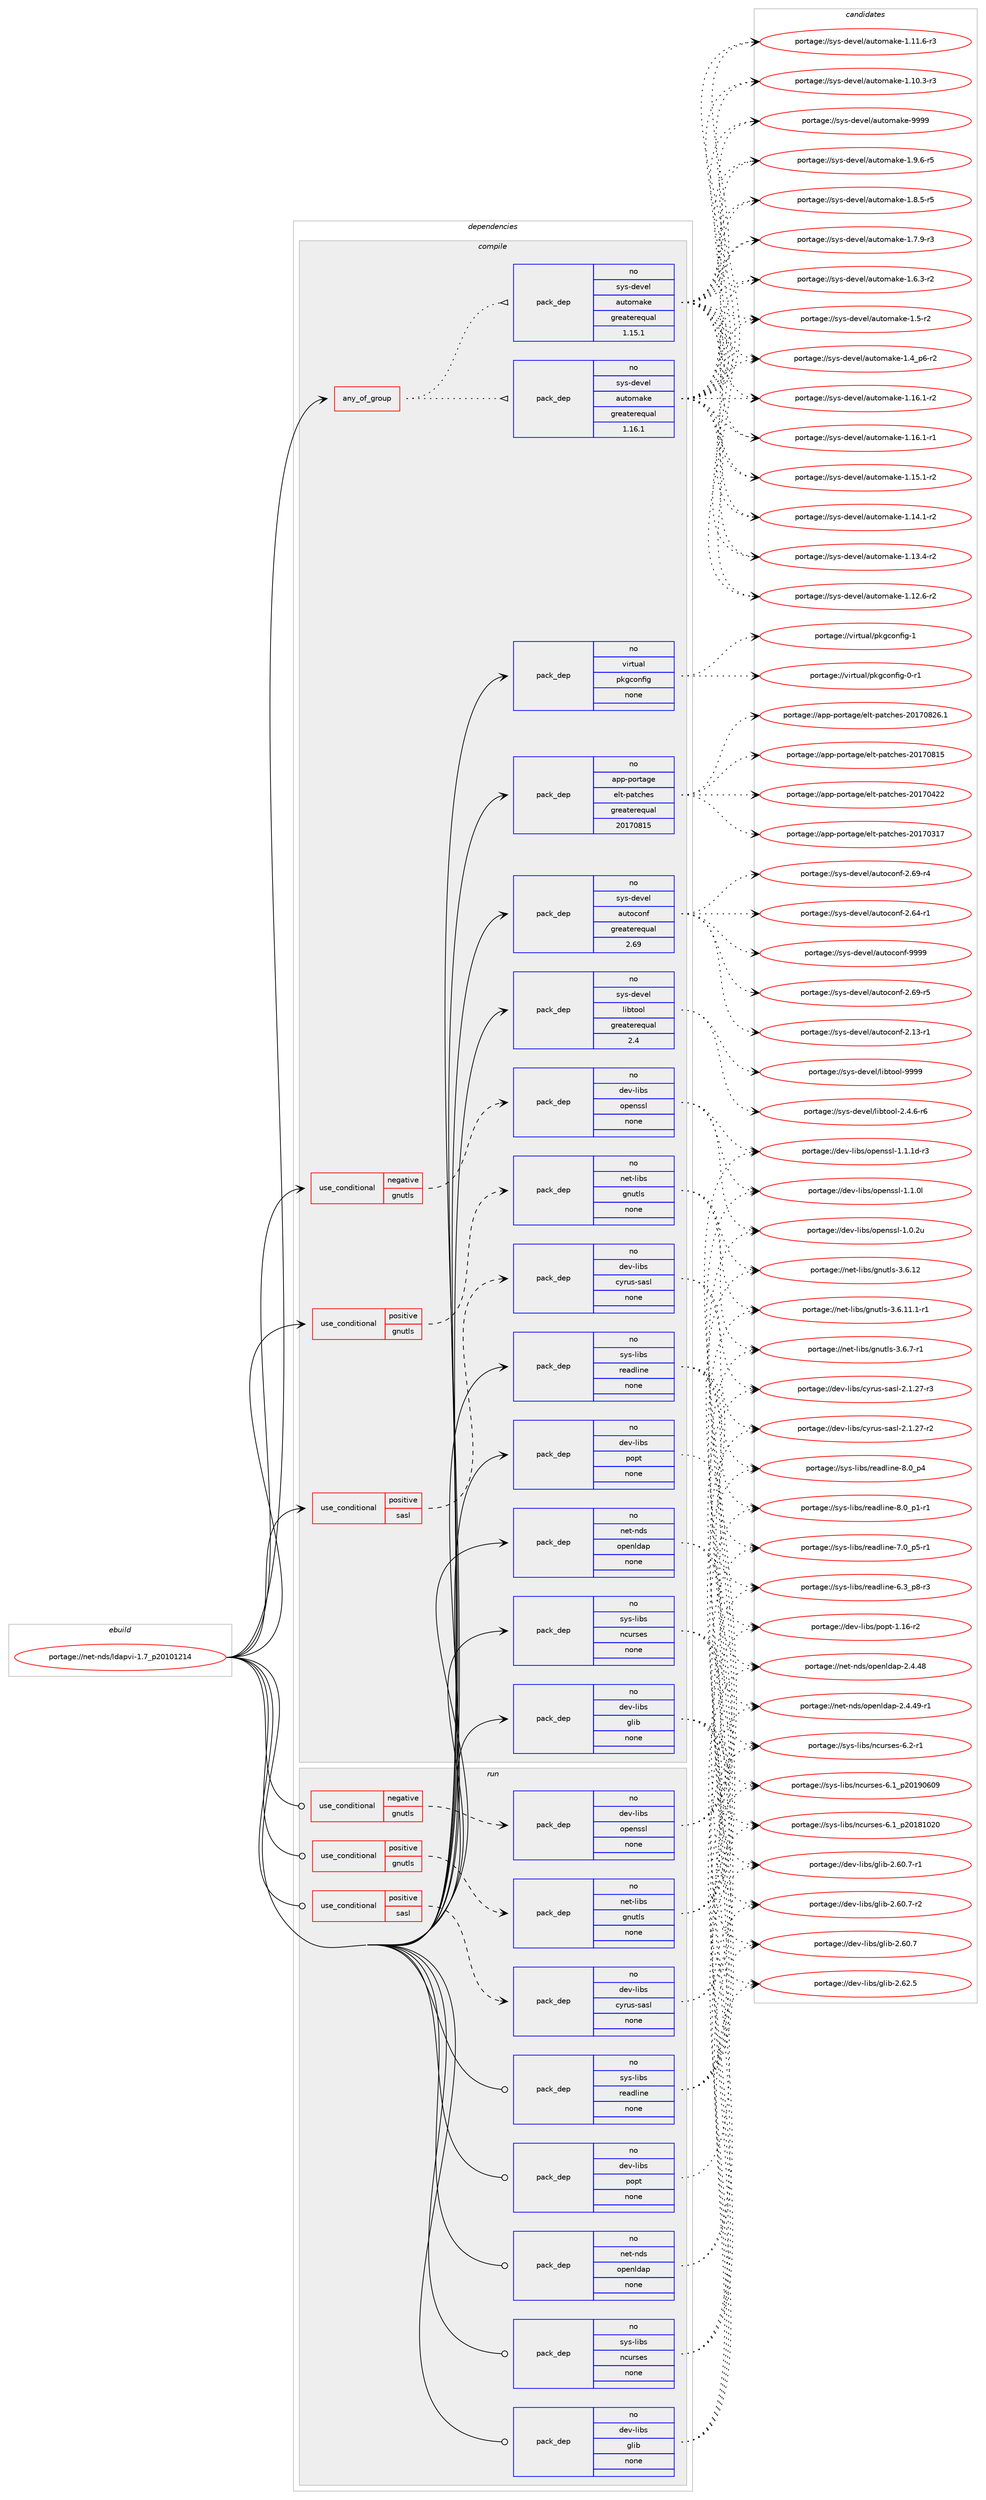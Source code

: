 digraph prolog {

# *************
# Graph options
# *************

newrank=true;
concentrate=true;
compound=true;
graph [rankdir=LR,fontname=Helvetica,fontsize=10,ranksep=1.5];#, ranksep=2.5, nodesep=0.2];
edge  [arrowhead=vee];
node  [fontname=Helvetica,fontsize=10];

# **********
# The ebuild
# **********

subgraph cluster_leftcol {
color=gray;
rank=same;
label=<<i>ebuild</i>>;
id [label="portage://net-nds/ldapvi-1.7_p20101214", color=red, width=4, href="../net-nds/ldapvi-1.7_p20101214.svg"];
}

# ****************
# The dependencies
# ****************

subgraph cluster_midcol {
color=gray;
label=<<i>dependencies</i>>;
subgraph cluster_compile {
fillcolor="#eeeeee";
style=filled;
label=<<i>compile</i>>;
subgraph any1318 {
dependency69954 [label=<<TABLE BORDER="0" CELLBORDER="1" CELLSPACING="0" CELLPADDING="4"><TR><TD CELLPADDING="10">any_of_group</TD></TR></TABLE>>, shape=none, color=red];subgraph pack54628 {
dependency69955 [label=<<TABLE BORDER="0" CELLBORDER="1" CELLSPACING="0" CELLPADDING="4" WIDTH="220"><TR><TD ROWSPAN="6" CELLPADDING="30">pack_dep</TD></TR><TR><TD WIDTH="110">no</TD></TR><TR><TD>sys-devel</TD></TR><TR><TD>automake</TD></TR><TR><TD>greaterequal</TD></TR><TR><TD>1.16.1</TD></TR></TABLE>>, shape=none, color=blue];
}
dependency69954:e -> dependency69955:w [weight=20,style="dotted",arrowhead="oinv"];
subgraph pack54629 {
dependency69956 [label=<<TABLE BORDER="0" CELLBORDER="1" CELLSPACING="0" CELLPADDING="4" WIDTH="220"><TR><TD ROWSPAN="6" CELLPADDING="30">pack_dep</TD></TR><TR><TD WIDTH="110">no</TD></TR><TR><TD>sys-devel</TD></TR><TR><TD>automake</TD></TR><TR><TD>greaterequal</TD></TR><TR><TD>1.15.1</TD></TR></TABLE>>, shape=none, color=blue];
}
dependency69954:e -> dependency69956:w [weight=20,style="dotted",arrowhead="oinv"];
}
id:e -> dependency69954:w [weight=20,style="solid",arrowhead="vee"];
subgraph cond13947 {
dependency69957 [label=<<TABLE BORDER="0" CELLBORDER="1" CELLSPACING="0" CELLPADDING="4"><TR><TD ROWSPAN="3" CELLPADDING="10">use_conditional</TD></TR><TR><TD>negative</TD></TR><TR><TD>gnutls</TD></TR></TABLE>>, shape=none, color=red];
subgraph pack54630 {
dependency69958 [label=<<TABLE BORDER="0" CELLBORDER="1" CELLSPACING="0" CELLPADDING="4" WIDTH="220"><TR><TD ROWSPAN="6" CELLPADDING="30">pack_dep</TD></TR><TR><TD WIDTH="110">no</TD></TR><TR><TD>dev-libs</TD></TR><TR><TD>openssl</TD></TR><TR><TD>none</TD></TR><TR><TD></TD></TR></TABLE>>, shape=none, color=blue];
}
dependency69957:e -> dependency69958:w [weight=20,style="dashed",arrowhead="vee"];
}
id:e -> dependency69957:w [weight=20,style="solid",arrowhead="vee"];
subgraph cond13948 {
dependency69959 [label=<<TABLE BORDER="0" CELLBORDER="1" CELLSPACING="0" CELLPADDING="4"><TR><TD ROWSPAN="3" CELLPADDING="10">use_conditional</TD></TR><TR><TD>positive</TD></TR><TR><TD>gnutls</TD></TR></TABLE>>, shape=none, color=red];
subgraph pack54631 {
dependency69960 [label=<<TABLE BORDER="0" CELLBORDER="1" CELLSPACING="0" CELLPADDING="4" WIDTH="220"><TR><TD ROWSPAN="6" CELLPADDING="30">pack_dep</TD></TR><TR><TD WIDTH="110">no</TD></TR><TR><TD>net-libs</TD></TR><TR><TD>gnutls</TD></TR><TR><TD>none</TD></TR><TR><TD></TD></TR></TABLE>>, shape=none, color=blue];
}
dependency69959:e -> dependency69960:w [weight=20,style="dashed",arrowhead="vee"];
}
id:e -> dependency69959:w [weight=20,style="solid",arrowhead="vee"];
subgraph cond13949 {
dependency69961 [label=<<TABLE BORDER="0" CELLBORDER="1" CELLSPACING="0" CELLPADDING="4"><TR><TD ROWSPAN="3" CELLPADDING="10">use_conditional</TD></TR><TR><TD>positive</TD></TR><TR><TD>sasl</TD></TR></TABLE>>, shape=none, color=red];
subgraph pack54632 {
dependency69962 [label=<<TABLE BORDER="0" CELLBORDER="1" CELLSPACING="0" CELLPADDING="4" WIDTH="220"><TR><TD ROWSPAN="6" CELLPADDING="30">pack_dep</TD></TR><TR><TD WIDTH="110">no</TD></TR><TR><TD>dev-libs</TD></TR><TR><TD>cyrus-sasl</TD></TR><TR><TD>none</TD></TR><TR><TD></TD></TR></TABLE>>, shape=none, color=blue];
}
dependency69961:e -> dependency69962:w [weight=20,style="dashed",arrowhead="vee"];
}
id:e -> dependency69961:w [weight=20,style="solid",arrowhead="vee"];
subgraph pack54633 {
dependency69963 [label=<<TABLE BORDER="0" CELLBORDER="1" CELLSPACING="0" CELLPADDING="4" WIDTH="220"><TR><TD ROWSPAN="6" CELLPADDING="30">pack_dep</TD></TR><TR><TD WIDTH="110">no</TD></TR><TR><TD>app-portage</TD></TR><TR><TD>elt-patches</TD></TR><TR><TD>greaterequal</TD></TR><TR><TD>20170815</TD></TR></TABLE>>, shape=none, color=blue];
}
id:e -> dependency69963:w [weight=20,style="solid",arrowhead="vee"];
subgraph pack54634 {
dependency69964 [label=<<TABLE BORDER="0" CELLBORDER="1" CELLSPACING="0" CELLPADDING="4" WIDTH="220"><TR><TD ROWSPAN="6" CELLPADDING="30">pack_dep</TD></TR><TR><TD WIDTH="110">no</TD></TR><TR><TD>dev-libs</TD></TR><TR><TD>glib</TD></TR><TR><TD>none</TD></TR><TR><TD></TD></TR></TABLE>>, shape=none, color=blue];
}
id:e -> dependency69964:w [weight=20,style="solid",arrowhead="vee"];
subgraph pack54635 {
dependency69965 [label=<<TABLE BORDER="0" CELLBORDER="1" CELLSPACING="0" CELLPADDING="4" WIDTH="220"><TR><TD ROWSPAN="6" CELLPADDING="30">pack_dep</TD></TR><TR><TD WIDTH="110">no</TD></TR><TR><TD>dev-libs</TD></TR><TR><TD>popt</TD></TR><TR><TD>none</TD></TR><TR><TD></TD></TR></TABLE>>, shape=none, color=blue];
}
id:e -> dependency69965:w [weight=20,style="solid",arrowhead="vee"];
subgraph pack54636 {
dependency69966 [label=<<TABLE BORDER="0" CELLBORDER="1" CELLSPACING="0" CELLPADDING="4" WIDTH="220"><TR><TD ROWSPAN="6" CELLPADDING="30">pack_dep</TD></TR><TR><TD WIDTH="110">no</TD></TR><TR><TD>net-nds</TD></TR><TR><TD>openldap</TD></TR><TR><TD>none</TD></TR><TR><TD></TD></TR></TABLE>>, shape=none, color=blue];
}
id:e -> dependency69966:w [weight=20,style="solid",arrowhead="vee"];
subgraph pack54637 {
dependency69967 [label=<<TABLE BORDER="0" CELLBORDER="1" CELLSPACING="0" CELLPADDING="4" WIDTH="220"><TR><TD ROWSPAN="6" CELLPADDING="30">pack_dep</TD></TR><TR><TD WIDTH="110">no</TD></TR><TR><TD>sys-devel</TD></TR><TR><TD>autoconf</TD></TR><TR><TD>greaterequal</TD></TR><TR><TD>2.69</TD></TR></TABLE>>, shape=none, color=blue];
}
id:e -> dependency69967:w [weight=20,style="solid",arrowhead="vee"];
subgraph pack54638 {
dependency69968 [label=<<TABLE BORDER="0" CELLBORDER="1" CELLSPACING="0" CELLPADDING="4" WIDTH="220"><TR><TD ROWSPAN="6" CELLPADDING="30">pack_dep</TD></TR><TR><TD WIDTH="110">no</TD></TR><TR><TD>sys-devel</TD></TR><TR><TD>libtool</TD></TR><TR><TD>greaterequal</TD></TR><TR><TD>2.4</TD></TR></TABLE>>, shape=none, color=blue];
}
id:e -> dependency69968:w [weight=20,style="solid",arrowhead="vee"];
subgraph pack54639 {
dependency69969 [label=<<TABLE BORDER="0" CELLBORDER="1" CELLSPACING="0" CELLPADDING="4" WIDTH="220"><TR><TD ROWSPAN="6" CELLPADDING="30">pack_dep</TD></TR><TR><TD WIDTH="110">no</TD></TR><TR><TD>sys-libs</TD></TR><TR><TD>ncurses</TD></TR><TR><TD>none</TD></TR><TR><TD></TD></TR></TABLE>>, shape=none, color=blue];
}
id:e -> dependency69969:w [weight=20,style="solid",arrowhead="vee"];
subgraph pack54640 {
dependency69970 [label=<<TABLE BORDER="0" CELLBORDER="1" CELLSPACING="0" CELLPADDING="4" WIDTH="220"><TR><TD ROWSPAN="6" CELLPADDING="30">pack_dep</TD></TR><TR><TD WIDTH="110">no</TD></TR><TR><TD>sys-libs</TD></TR><TR><TD>readline</TD></TR><TR><TD>none</TD></TR><TR><TD></TD></TR></TABLE>>, shape=none, color=blue];
}
id:e -> dependency69970:w [weight=20,style="solid",arrowhead="vee"];
subgraph pack54641 {
dependency69971 [label=<<TABLE BORDER="0" CELLBORDER="1" CELLSPACING="0" CELLPADDING="4" WIDTH="220"><TR><TD ROWSPAN="6" CELLPADDING="30">pack_dep</TD></TR><TR><TD WIDTH="110">no</TD></TR><TR><TD>virtual</TD></TR><TR><TD>pkgconfig</TD></TR><TR><TD>none</TD></TR><TR><TD></TD></TR></TABLE>>, shape=none, color=blue];
}
id:e -> dependency69971:w [weight=20,style="solid",arrowhead="vee"];
}
subgraph cluster_compileandrun {
fillcolor="#eeeeee";
style=filled;
label=<<i>compile and run</i>>;
}
subgraph cluster_run {
fillcolor="#eeeeee";
style=filled;
label=<<i>run</i>>;
subgraph cond13950 {
dependency69972 [label=<<TABLE BORDER="0" CELLBORDER="1" CELLSPACING="0" CELLPADDING="4"><TR><TD ROWSPAN="3" CELLPADDING="10">use_conditional</TD></TR><TR><TD>negative</TD></TR><TR><TD>gnutls</TD></TR></TABLE>>, shape=none, color=red];
subgraph pack54642 {
dependency69973 [label=<<TABLE BORDER="0" CELLBORDER="1" CELLSPACING="0" CELLPADDING="4" WIDTH="220"><TR><TD ROWSPAN="6" CELLPADDING="30">pack_dep</TD></TR><TR><TD WIDTH="110">no</TD></TR><TR><TD>dev-libs</TD></TR><TR><TD>openssl</TD></TR><TR><TD>none</TD></TR><TR><TD></TD></TR></TABLE>>, shape=none, color=blue];
}
dependency69972:e -> dependency69973:w [weight=20,style="dashed",arrowhead="vee"];
}
id:e -> dependency69972:w [weight=20,style="solid",arrowhead="odot"];
subgraph cond13951 {
dependency69974 [label=<<TABLE BORDER="0" CELLBORDER="1" CELLSPACING="0" CELLPADDING="4"><TR><TD ROWSPAN="3" CELLPADDING="10">use_conditional</TD></TR><TR><TD>positive</TD></TR><TR><TD>gnutls</TD></TR></TABLE>>, shape=none, color=red];
subgraph pack54643 {
dependency69975 [label=<<TABLE BORDER="0" CELLBORDER="1" CELLSPACING="0" CELLPADDING="4" WIDTH="220"><TR><TD ROWSPAN="6" CELLPADDING="30">pack_dep</TD></TR><TR><TD WIDTH="110">no</TD></TR><TR><TD>net-libs</TD></TR><TR><TD>gnutls</TD></TR><TR><TD>none</TD></TR><TR><TD></TD></TR></TABLE>>, shape=none, color=blue];
}
dependency69974:e -> dependency69975:w [weight=20,style="dashed",arrowhead="vee"];
}
id:e -> dependency69974:w [weight=20,style="solid",arrowhead="odot"];
subgraph cond13952 {
dependency69976 [label=<<TABLE BORDER="0" CELLBORDER="1" CELLSPACING="0" CELLPADDING="4"><TR><TD ROWSPAN="3" CELLPADDING="10">use_conditional</TD></TR><TR><TD>positive</TD></TR><TR><TD>sasl</TD></TR></TABLE>>, shape=none, color=red];
subgraph pack54644 {
dependency69977 [label=<<TABLE BORDER="0" CELLBORDER="1" CELLSPACING="0" CELLPADDING="4" WIDTH="220"><TR><TD ROWSPAN="6" CELLPADDING="30">pack_dep</TD></TR><TR><TD WIDTH="110">no</TD></TR><TR><TD>dev-libs</TD></TR><TR><TD>cyrus-sasl</TD></TR><TR><TD>none</TD></TR><TR><TD></TD></TR></TABLE>>, shape=none, color=blue];
}
dependency69976:e -> dependency69977:w [weight=20,style="dashed",arrowhead="vee"];
}
id:e -> dependency69976:w [weight=20,style="solid",arrowhead="odot"];
subgraph pack54645 {
dependency69978 [label=<<TABLE BORDER="0" CELLBORDER="1" CELLSPACING="0" CELLPADDING="4" WIDTH="220"><TR><TD ROWSPAN="6" CELLPADDING="30">pack_dep</TD></TR><TR><TD WIDTH="110">no</TD></TR><TR><TD>dev-libs</TD></TR><TR><TD>glib</TD></TR><TR><TD>none</TD></TR><TR><TD></TD></TR></TABLE>>, shape=none, color=blue];
}
id:e -> dependency69978:w [weight=20,style="solid",arrowhead="odot"];
subgraph pack54646 {
dependency69979 [label=<<TABLE BORDER="0" CELLBORDER="1" CELLSPACING="0" CELLPADDING="4" WIDTH="220"><TR><TD ROWSPAN="6" CELLPADDING="30">pack_dep</TD></TR><TR><TD WIDTH="110">no</TD></TR><TR><TD>dev-libs</TD></TR><TR><TD>popt</TD></TR><TR><TD>none</TD></TR><TR><TD></TD></TR></TABLE>>, shape=none, color=blue];
}
id:e -> dependency69979:w [weight=20,style="solid",arrowhead="odot"];
subgraph pack54647 {
dependency69980 [label=<<TABLE BORDER="0" CELLBORDER="1" CELLSPACING="0" CELLPADDING="4" WIDTH="220"><TR><TD ROWSPAN="6" CELLPADDING="30">pack_dep</TD></TR><TR><TD WIDTH="110">no</TD></TR><TR><TD>net-nds</TD></TR><TR><TD>openldap</TD></TR><TR><TD>none</TD></TR><TR><TD></TD></TR></TABLE>>, shape=none, color=blue];
}
id:e -> dependency69980:w [weight=20,style="solid",arrowhead="odot"];
subgraph pack54648 {
dependency69981 [label=<<TABLE BORDER="0" CELLBORDER="1" CELLSPACING="0" CELLPADDING="4" WIDTH="220"><TR><TD ROWSPAN="6" CELLPADDING="30">pack_dep</TD></TR><TR><TD WIDTH="110">no</TD></TR><TR><TD>sys-libs</TD></TR><TR><TD>ncurses</TD></TR><TR><TD>none</TD></TR><TR><TD></TD></TR></TABLE>>, shape=none, color=blue];
}
id:e -> dependency69981:w [weight=20,style="solid",arrowhead="odot"];
subgraph pack54649 {
dependency69982 [label=<<TABLE BORDER="0" CELLBORDER="1" CELLSPACING="0" CELLPADDING="4" WIDTH="220"><TR><TD ROWSPAN="6" CELLPADDING="30">pack_dep</TD></TR><TR><TD WIDTH="110">no</TD></TR><TR><TD>sys-libs</TD></TR><TR><TD>readline</TD></TR><TR><TD>none</TD></TR><TR><TD></TD></TR></TABLE>>, shape=none, color=blue];
}
id:e -> dependency69982:w [weight=20,style="solid",arrowhead="odot"];
}
}

# **************
# The candidates
# **************

subgraph cluster_choices {
rank=same;
color=gray;
label=<<i>candidates</i>>;

subgraph choice54628 {
color=black;
nodesep=1;
choice115121115451001011181011084797117116111109971071014557575757 [label="portage://sys-devel/automake-9999", color=red, width=4,href="../sys-devel/automake-9999.svg"];
choice115121115451001011181011084797117116111109971071014549465746544511453 [label="portage://sys-devel/automake-1.9.6-r5", color=red, width=4,href="../sys-devel/automake-1.9.6-r5.svg"];
choice115121115451001011181011084797117116111109971071014549465646534511453 [label="portage://sys-devel/automake-1.8.5-r5", color=red, width=4,href="../sys-devel/automake-1.8.5-r5.svg"];
choice115121115451001011181011084797117116111109971071014549465546574511451 [label="portage://sys-devel/automake-1.7.9-r3", color=red, width=4,href="../sys-devel/automake-1.7.9-r3.svg"];
choice115121115451001011181011084797117116111109971071014549465446514511450 [label="portage://sys-devel/automake-1.6.3-r2", color=red, width=4,href="../sys-devel/automake-1.6.3-r2.svg"];
choice11512111545100101118101108479711711611110997107101454946534511450 [label="portage://sys-devel/automake-1.5-r2", color=red, width=4,href="../sys-devel/automake-1.5-r2.svg"];
choice115121115451001011181011084797117116111109971071014549465295112544511450 [label="portage://sys-devel/automake-1.4_p6-r2", color=red, width=4,href="../sys-devel/automake-1.4_p6-r2.svg"];
choice11512111545100101118101108479711711611110997107101454946495446494511450 [label="portage://sys-devel/automake-1.16.1-r2", color=red, width=4,href="../sys-devel/automake-1.16.1-r2.svg"];
choice11512111545100101118101108479711711611110997107101454946495446494511449 [label="portage://sys-devel/automake-1.16.1-r1", color=red, width=4,href="../sys-devel/automake-1.16.1-r1.svg"];
choice11512111545100101118101108479711711611110997107101454946495346494511450 [label="portage://sys-devel/automake-1.15.1-r2", color=red, width=4,href="../sys-devel/automake-1.15.1-r2.svg"];
choice11512111545100101118101108479711711611110997107101454946495246494511450 [label="portage://sys-devel/automake-1.14.1-r2", color=red, width=4,href="../sys-devel/automake-1.14.1-r2.svg"];
choice11512111545100101118101108479711711611110997107101454946495146524511450 [label="portage://sys-devel/automake-1.13.4-r2", color=red, width=4,href="../sys-devel/automake-1.13.4-r2.svg"];
choice11512111545100101118101108479711711611110997107101454946495046544511450 [label="portage://sys-devel/automake-1.12.6-r2", color=red, width=4,href="../sys-devel/automake-1.12.6-r2.svg"];
choice11512111545100101118101108479711711611110997107101454946494946544511451 [label="portage://sys-devel/automake-1.11.6-r3", color=red, width=4,href="../sys-devel/automake-1.11.6-r3.svg"];
choice11512111545100101118101108479711711611110997107101454946494846514511451 [label="portage://sys-devel/automake-1.10.3-r3", color=red, width=4,href="../sys-devel/automake-1.10.3-r3.svg"];
dependency69955:e -> choice115121115451001011181011084797117116111109971071014557575757:w [style=dotted,weight="100"];
dependency69955:e -> choice115121115451001011181011084797117116111109971071014549465746544511453:w [style=dotted,weight="100"];
dependency69955:e -> choice115121115451001011181011084797117116111109971071014549465646534511453:w [style=dotted,weight="100"];
dependency69955:e -> choice115121115451001011181011084797117116111109971071014549465546574511451:w [style=dotted,weight="100"];
dependency69955:e -> choice115121115451001011181011084797117116111109971071014549465446514511450:w [style=dotted,weight="100"];
dependency69955:e -> choice11512111545100101118101108479711711611110997107101454946534511450:w [style=dotted,weight="100"];
dependency69955:e -> choice115121115451001011181011084797117116111109971071014549465295112544511450:w [style=dotted,weight="100"];
dependency69955:e -> choice11512111545100101118101108479711711611110997107101454946495446494511450:w [style=dotted,weight="100"];
dependency69955:e -> choice11512111545100101118101108479711711611110997107101454946495446494511449:w [style=dotted,weight="100"];
dependency69955:e -> choice11512111545100101118101108479711711611110997107101454946495346494511450:w [style=dotted,weight="100"];
dependency69955:e -> choice11512111545100101118101108479711711611110997107101454946495246494511450:w [style=dotted,weight="100"];
dependency69955:e -> choice11512111545100101118101108479711711611110997107101454946495146524511450:w [style=dotted,weight="100"];
dependency69955:e -> choice11512111545100101118101108479711711611110997107101454946495046544511450:w [style=dotted,weight="100"];
dependency69955:e -> choice11512111545100101118101108479711711611110997107101454946494946544511451:w [style=dotted,weight="100"];
dependency69955:e -> choice11512111545100101118101108479711711611110997107101454946494846514511451:w [style=dotted,weight="100"];
}
subgraph choice54629 {
color=black;
nodesep=1;
choice115121115451001011181011084797117116111109971071014557575757 [label="portage://sys-devel/automake-9999", color=red, width=4,href="../sys-devel/automake-9999.svg"];
choice115121115451001011181011084797117116111109971071014549465746544511453 [label="portage://sys-devel/automake-1.9.6-r5", color=red, width=4,href="../sys-devel/automake-1.9.6-r5.svg"];
choice115121115451001011181011084797117116111109971071014549465646534511453 [label="portage://sys-devel/automake-1.8.5-r5", color=red, width=4,href="../sys-devel/automake-1.8.5-r5.svg"];
choice115121115451001011181011084797117116111109971071014549465546574511451 [label="portage://sys-devel/automake-1.7.9-r3", color=red, width=4,href="../sys-devel/automake-1.7.9-r3.svg"];
choice115121115451001011181011084797117116111109971071014549465446514511450 [label="portage://sys-devel/automake-1.6.3-r2", color=red, width=4,href="../sys-devel/automake-1.6.3-r2.svg"];
choice11512111545100101118101108479711711611110997107101454946534511450 [label="portage://sys-devel/automake-1.5-r2", color=red, width=4,href="../sys-devel/automake-1.5-r2.svg"];
choice115121115451001011181011084797117116111109971071014549465295112544511450 [label="portage://sys-devel/automake-1.4_p6-r2", color=red, width=4,href="../sys-devel/automake-1.4_p6-r2.svg"];
choice11512111545100101118101108479711711611110997107101454946495446494511450 [label="portage://sys-devel/automake-1.16.1-r2", color=red, width=4,href="../sys-devel/automake-1.16.1-r2.svg"];
choice11512111545100101118101108479711711611110997107101454946495446494511449 [label="portage://sys-devel/automake-1.16.1-r1", color=red, width=4,href="../sys-devel/automake-1.16.1-r1.svg"];
choice11512111545100101118101108479711711611110997107101454946495346494511450 [label="portage://sys-devel/automake-1.15.1-r2", color=red, width=4,href="../sys-devel/automake-1.15.1-r2.svg"];
choice11512111545100101118101108479711711611110997107101454946495246494511450 [label="portage://sys-devel/automake-1.14.1-r2", color=red, width=4,href="../sys-devel/automake-1.14.1-r2.svg"];
choice11512111545100101118101108479711711611110997107101454946495146524511450 [label="portage://sys-devel/automake-1.13.4-r2", color=red, width=4,href="../sys-devel/automake-1.13.4-r2.svg"];
choice11512111545100101118101108479711711611110997107101454946495046544511450 [label="portage://sys-devel/automake-1.12.6-r2", color=red, width=4,href="../sys-devel/automake-1.12.6-r2.svg"];
choice11512111545100101118101108479711711611110997107101454946494946544511451 [label="portage://sys-devel/automake-1.11.6-r3", color=red, width=4,href="../sys-devel/automake-1.11.6-r3.svg"];
choice11512111545100101118101108479711711611110997107101454946494846514511451 [label="portage://sys-devel/automake-1.10.3-r3", color=red, width=4,href="../sys-devel/automake-1.10.3-r3.svg"];
dependency69956:e -> choice115121115451001011181011084797117116111109971071014557575757:w [style=dotted,weight="100"];
dependency69956:e -> choice115121115451001011181011084797117116111109971071014549465746544511453:w [style=dotted,weight="100"];
dependency69956:e -> choice115121115451001011181011084797117116111109971071014549465646534511453:w [style=dotted,weight="100"];
dependency69956:e -> choice115121115451001011181011084797117116111109971071014549465546574511451:w [style=dotted,weight="100"];
dependency69956:e -> choice115121115451001011181011084797117116111109971071014549465446514511450:w [style=dotted,weight="100"];
dependency69956:e -> choice11512111545100101118101108479711711611110997107101454946534511450:w [style=dotted,weight="100"];
dependency69956:e -> choice115121115451001011181011084797117116111109971071014549465295112544511450:w [style=dotted,weight="100"];
dependency69956:e -> choice11512111545100101118101108479711711611110997107101454946495446494511450:w [style=dotted,weight="100"];
dependency69956:e -> choice11512111545100101118101108479711711611110997107101454946495446494511449:w [style=dotted,weight="100"];
dependency69956:e -> choice11512111545100101118101108479711711611110997107101454946495346494511450:w [style=dotted,weight="100"];
dependency69956:e -> choice11512111545100101118101108479711711611110997107101454946495246494511450:w [style=dotted,weight="100"];
dependency69956:e -> choice11512111545100101118101108479711711611110997107101454946495146524511450:w [style=dotted,weight="100"];
dependency69956:e -> choice11512111545100101118101108479711711611110997107101454946495046544511450:w [style=dotted,weight="100"];
dependency69956:e -> choice11512111545100101118101108479711711611110997107101454946494946544511451:w [style=dotted,weight="100"];
dependency69956:e -> choice11512111545100101118101108479711711611110997107101454946494846514511451:w [style=dotted,weight="100"];
}
subgraph choice54630 {
color=black;
nodesep=1;
choice1001011184510810598115471111121011101151151084549464946491004511451 [label="portage://dev-libs/openssl-1.1.1d-r3", color=red, width=4,href="../dev-libs/openssl-1.1.1d-r3.svg"];
choice100101118451081059811547111112101110115115108454946494648108 [label="portage://dev-libs/openssl-1.1.0l", color=red, width=4,href="../dev-libs/openssl-1.1.0l.svg"];
choice100101118451081059811547111112101110115115108454946484650117 [label="portage://dev-libs/openssl-1.0.2u", color=red, width=4,href="../dev-libs/openssl-1.0.2u.svg"];
dependency69958:e -> choice1001011184510810598115471111121011101151151084549464946491004511451:w [style=dotted,weight="100"];
dependency69958:e -> choice100101118451081059811547111112101110115115108454946494648108:w [style=dotted,weight="100"];
dependency69958:e -> choice100101118451081059811547111112101110115115108454946484650117:w [style=dotted,weight="100"];
}
subgraph choice54631 {
color=black;
nodesep=1;
choice1101011164510810598115471031101171161081154551465446554511449 [label="portage://net-libs/gnutls-3.6.7-r1", color=red, width=4,href="../net-libs/gnutls-3.6.7-r1.svg"];
choice11010111645108105981154710311011711610811545514654464950 [label="portage://net-libs/gnutls-3.6.12", color=red, width=4,href="../net-libs/gnutls-3.6.12.svg"];
choice1101011164510810598115471031101171161081154551465446494946494511449 [label="portage://net-libs/gnutls-3.6.11.1-r1", color=red, width=4,href="../net-libs/gnutls-3.6.11.1-r1.svg"];
dependency69960:e -> choice1101011164510810598115471031101171161081154551465446554511449:w [style=dotted,weight="100"];
dependency69960:e -> choice11010111645108105981154710311011711610811545514654464950:w [style=dotted,weight="100"];
dependency69960:e -> choice1101011164510810598115471031101171161081154551465446494946494511449:w [style=dotted,weight="100"];
}
subgraph choice54632 {
color=black;
nodesep=1;
choice100101118451081059811547991211141171154511597115108455046494650554511451 [label="portage://dev-libs/cyrus-sasl-2.1.27-r3", color=red, width=4,href="../dev-libs/cyrus-sasl-2.1.27-r3.svg"];
choice100101118451081059811547991211141171154511597115108455046494650554511450 [label="portage://dev-libs/cyrus-sasl-2.1.27-r2", color=red, width=4,href="../dev-libs/cyrus-sasl-2.1.27-r2.svg"];
dependency69962:e -> choice100101118451081059811547991211141171154511597115108455046494650554511451:w [style=dotted,weight="100"];
dependency69962:e -> choice100101118451081059811547991211141171154511597115108455046494650554511450:w [style=dotted,weight="100"];
}
subgraph choice54633 {
color=black;
nodesep=1;
choice971121124511211111411697103101471011081164511297116991041011154550484955485650544649 [label="portage://app-portage/elt-patches-20170826.1", color=red, width=4,href="../app-portage/elt-patches-20170826.1.svg"];
choice97112112451121111141169710310147101108116451129711699104101115455048495548564953 [label="portage://app-portage/elt-patches-20170815", color=red, width=4,href="../app-portage/elt-patches-20170815.svg"];
choice97112112451121111141169710310147101108116451129711699104101115455048495548525050 [label="portage://app-portage/elt-patches-20170422", color=red, width=4,href="../app-portage/elt-patches-20170422.svg"];
choice97112112451121111141169710310147101108116451129711699104101115455048495548514955 [label="portage://app-portage/elt-patches-20170317", color=red, width=4,href="../app-portage/elt-patches-20170317.svg"];
dependency69963:e -> choice971121124511211111411697103101471011081164511297116991041011154550484955485650544649:w [style=dotted,weight="100"];
dependency69963:e -> choice97112112451121111141169710310147101108116451129711699104101115455048495548564953:w [style=dotted,weight="100"];
dependency69963:e -> choice97112112451121111141169710310147101108116451129711699104101115455048495548525050:w [style=dotted,weight="100"];
dependency69963:e -> choice97112112451121111141169710310147101108116451129711699104101115455048495548514955:w [style=dotted,weight="100"];
}
subgraph choice54634 {
color=black;
nodesep=1;
choice1001011184510810598115471031081059845504654504653 [label="portage://dev-libs/glib-2.62.5", color=red, width=4,href="../dev-libs/glib-2.62.5.svg"];
choice10010111845108105981154710310810598455046544846554511450 [label="portage://dev-libs/glib-2.60.7-r2", color=red, width=4,href="../dev-libs/glib-2.60.7-r2.svg"];
choice10010111845108105981154710310810598455046544846554511449 [label="portage://dev-libs/glib-2.60.7-r1", color=red, width=4,href="../dev-libs/glib-2.60.7-r1.svg"];
choice1001011184510810598115471031081059845504654484655 [label="portage://dev-libs/glib-2.60.7", color=red, width=4,href="../dev-libs/glib-2.60.7.svg"];
dependency69964:e -> choice1001011184510810598115471031081059845504654504653:w [style=dotted,weight="100"];
dependency69964:e -> choice10010111845108105981154710310810598455046544846554511450:w [style=dotted,weight="100"];
dependency69964:e -> choice10010111845108105981154710310810598455046544846554511449:w [style=dotted,weight="100"];
dependency69964:e -> choice1001011184510810598115471031081059845504654484655:w [style=dotted,weight="100"];
}
subgraph choice54635 {
color=black;
nodesep=1;
choice10010111845108105981154711211111211645494649544511450 [label="portage://dev-libs/popt-1.16-r2", color=red, width=4,href="../dev-libs/popt-1.16-r2.svg"];
dependency69965:e -> choice10010111845108105981154711211111211645494649544511450:w [style=dotted,weight="100"];
}
subgraph choice54636 {
color=black;
nodesep=1;
choice110101116451101001154711111210111010810097112455046524652574511449 [label="portage://net-nds/openldap-2.4.49-r1", color=red, width=4,href="../net-nds/openldap-2.4.49-r1.svg"];
choice11010111645110100115471111121011101081009711245504652465256 [label="portage://net-nds/openldap-2.4.48", color=red, width=4,href="../net-nds/openldap-2.4.48.svg"];
dependency69966:e -> choice110101116451101001154711111210111010810097112455046524652574511449:w [style=dotted,weight="100"];
dependency69966:e -> choice11010111645110100115471111121011101081009711245504652465256:w [style=dotted,weight="100"];
}
subgraph choice54637 {
color=black;
nodesep=1;
choice115121115451001011181011084797117116111991111101024557575757 [label="portage://sys-devel/autoconf-9999", color=red, width=4,href="../sys-devel/autoconf-9999.svg"];
choice1151211154510010111810110847971171161119911111010245504654574511453 [label="portage://sys-devel/autoconf-2.69-r5", color=red, width=4,href="../sys-devel/autoconf-2.69-r5.svg"];
choice1151211154510010111810110847971171161119911111010245504654574511452 [label="portage://sys-devel/autoconf-2.69-r4", color=red, width=4,href="../sys-devel/autoconf-2.69-r4.svg"];
choice1151211154510010111810110847971171161119911111010245504654524511449 [label="portage://sys-devel/autoconf-2.64-r1", color=red, width=4,href="../sys-devel/autoconf-2.64-r1.svg"];
choice1151211154510010111810110847971171161119911111010245504649514511449 [label="portage://sys-devel/autoconf-2.13-r1", color=red, width=4,href="../sys-devel/autoconf-2.13-r1.svg"];
dependency69967:e -> choice115121115451001011181011084797117116111991111101024557575757:w [style=dotted,weight="100"];
dependency69967:e -> choice1151211154510010111810110847971171161119911111010245504654574511453:w [style=dotted,weight="100"];
dependency69967:e -> choice1151211154510010111810110847971171161119911111010245504654574511452:w [style=dotted,weight="100"];
dependency69967:e -> choice1151211154510010111810110847971171161119911111010245504654524511449:w [style=dotted,weight="100"];
dependency69967:e -> choice1151211154510010111810110847971171161119911111010245504649514511449:w [style=dotted,weight="100"];
}
subgraph choice54638 {
color=black;
nodesep=1;
choice1151211154510010111810110847108105981161111111084557575757 [label="portage://sys-devel/libtool-9999", color=red, width=4,href="../sys-devel/libtool-9999.svg"];
choice1151211154510010111810110847108105981161111111084550465246544511454 [label="portage://sys-devel/libtool-2.4.6-r6", color=red, width=4,href="../sys-devel/libtool-2.4.6-r6.svg"];
dependency69968:e -> choice1151211154510010111810110847108105981161111111084557575757:w [style=dotted,weight="100"];
dependency69968:e -> choice1151211154510010111810110847108105981161111111084550465246544511454:w [style=dotted,weight="100"];
}
subgraph choice54639 {
color=black;
nodesep=1;
choice11512111545108105981154711099117114115101115455446504511449 [label="portage://sys-libs/ncurses-6.2-r1", color=red, width=4,href="../sys-libs/ncurses-6.2-r1.svg"];
choice1151211154510810598115471109911711411510111545544649951125048495748544857 [label="portage://sys-libs/ncurses-6.1_p20190609", color=red, width=4,href="../sys-libs/ncurses-6.1_p20190609.svg"];
choice1151211154510810598115471109911711411510111545544649951125048495649485048 [label="portage://sys-libs/ncurses-6.1_p20181020", color=red, width=4,href="../sys-libs/ncurses-6.1_p20181020.svg"];
dependency69969:e -> choice11512111545108105981154711099117114115101115455446504511449:w [style=dotted,weight="100"];
dependency69969:e -> choice1151211154510810598115471109911711411510111545544649951125048495748544857:w [style=dotted,weight="100"];
dependency69969:e -> choice1151211154510810598115471109911711411510111545544649951125048495649485048:w [style=dotted,weight="100"];
}
subgraph choice54640 {
color=black;
nodesep=1;
choice11512111545108105981154711410197100108105110101455646489511252 [label="portage://sys-libs/readline-8.0_p4", color=red, width=4,href="../sys-libs/readline-8.0_p4.svg"];
choice115121115451081059811547114101971001081051101014556464895112494511449 [label="portage://sys-libs/readline-8.0_p1-r1", color=red, width=4,href="../sys-libs/readline-8.0_p1-r1.svg"];
choice115121115451081059811547114101971001081051101014555464895112534511449 [label="portage://sys-libs/readline-7.0_p5-r1", color=red, width=4,href="../sys-libs/readline-7.0_p5-r1.svg"];
choice115121115451081059811547114101971001081051101014554465195112564511451 [label="portage://sys-libs/readline-6.3_p8-r3", color=red, width=4,href="../sys-libs/readline-6.3_p8-r3.svg"];
dependency69970:e -> choice11512111545108105981154711410197100108105110101455646489511252:w [style=dotted,weight="100"];
dependency69970:e -> choice115121115451081059811547114101971001081051101014556464895112494511449:w [style=dotted,weight="100"];
dependency69970:e -> choice115121115451081059811547114101971001081051101014555464895112534511449:w [style=dotted,weight="100"];
dependency69970:e -> choice115121115451081059811547114101971001081051101014554465195112564511451:w [style=dotted,weight="100"];
}
subgraph choice54641 {
color=black;
nodesep=1;
choice1181051141161179710847112107103991111101021051034549 [label="portage://virtual/pkgconfig-1", color=red, width=4,href="../virtual/pkgconfig-1.svg"];
choice11810511411611797108471121071039911111010210510345484511449 [label="portage://virtual/pkgconfig-0-r1", color=red, width=4,href="../virtual/pkgconfig-0-r1.svg"];
dependency69971:e -> choice1181051141161179710847112107103991111101021051034549:w [style=dotted,weight="100"];
dependency69971:e -> choice11810511411611797108471121071039911111010210510345484511449:w [style=dotted,weight="100"];
}
subgraph choice54642 {
color=black;
nodesep=1;
choice1001011184510810598115471111121011101151151084549464946491004511451 [label="portage://dev-libs/openssl-1.1.1d-r3", color=red, width=4,href="../dev-libs/openssl-1.1.1d-r3.svg"];
choice100101118451081059811547111112101110115115108454946494648108 [label="portage://dev-libs/openssl-1.1.0l", color=red, width=4,href="../dev-libs/openssl-1.1.0l.svg"];
choice100101118451081059811547111112101110115115108454946484650117 [label="portage://dev-libs/openssl-1.0.2u", color=red, width=4,href="../dev-libs/openssl-1.0.2u.svg"];
dependency69973:e -> choice1001011184510810598115471111121011101151151084549464946491004511451:w [style=dotted,weight="100"];
dependency69973:e -> choice100101118451081059811547111112101110115115108454946494648108:w [style=dotted,weight="100"];
dependency69973:e -> choice100101118451081059811547111112101110115115108454946484650117:w [style=dotted,weight="100"];
}
subgraph choice54643 {
color=black;
nodesep=1;
choice1101011164510810598115471031101171161081154551465446554511449 [label="portage://net-libs/gnutls-3.6.7-r1", color=red, width=4,href="../net-libs/gnutls-3.6.7-r1.svg"];
choice11010111645108105981154710311011711610811545514654464950 [label="portage://net-libs/gnutls-3.6.12", color=red, width=4,href="../net-libs/gnutls-3.6.12.svg"];
choice1101011164510810598115471031101171161081154551465446494946494511449 [label="portage://net-libs/gnutls-3.6.11.1-r1", color=red, width=4,href="../net-libs/gnutls-3.6.11.1-r1.svg"];
dependency69975:e -> choice1101011164510810598115471031101171161081154551465446554511449:w [style=dotted,weight="100"];
dependency69975:e -> choice11010111645108105981154710311011711610811545514654464950:w [style=dotted,weight="100"];
dependency69975:e -> choice1101011164510810598115471031101171161081154551465446494946494511449:w [style=dotted,weight="100"];
}
subgraph choice54644 {
color=black;
nodesep=1;
choice100101118451081059811547991211141171154511597115108455046494650554511451 [label="portage://dev-libs/cyrus-sasl-2.1.27-r3", color=red, width=4,href="../dev-libs/cyrus-sasl-2.1.27-r3.svg"];
choice100101118451081059811547991211141171154511597115108455046494650554511450 [label="portage://dev-libs/cyrus-sasl-2.1.27-r2", color=red, width=4,href="../dev-libs/cyrus-sasl-2.1.27-r2.svg"];
dependency69977:e -> choice100101118451081059811547991211141171154511597115108455046494650554511451:w [style=dotted,weight="100"];
dependency69977:e -> choice100101118451081059811547991211141171154511597115108455046494650554511450:w [style=dotted,weight="100"];
}
subgraph choice54645 {
color=black;
nodesep=1;
choice1001011184510810598115471031081059845504654504653 [label="portage://dev-libs/glib-2.62.5", color=red, width=4,href="../dev-libs/glib-2.62.5.svg"];
choice10010111845108105981154710310810598455046544846554511450 [label="portage://dev-libs/glib-2.60.7-r2", color=red, width=4,href="../dev-libs/glib-2.60.7-r2.svg"];
choice10010111845108105981154710310810598455046544846554511449 [label="portage://dev-libs/glib-2.60.7-r1", color=red, width=4,href="../dev-libs/glib-2.60.7-r1.svg"];
choice1001011184510810598115471031081059845504654484655 [label="portage://dev-libs/glib-2.60.7", color=red, width=4,href="../dev-libs/glib-2.60.7.svg"];
dependency69978:e -> choice1001011184510810598115471031081059845504654504653:w [style=dotted,weight="100"];
dependency69978:e -> choice10010111845108105981154710310810598455046544846554511450:w [style=dotted,weight="100"];
dependency69978:e -> choice10010111845108105981154710310810598455046544846554511449:w [style=dotted,weight="100"];
dependency69978:e -> choice1001011184510810598115471031081059845504654484655:w [style=dotted,weight="100"];
}
subgraph choice54646 {
color=black;
nodesep=1;
choice10010111845108105981154711211111211645494649544511450 [label="portage://dev-libs/popt-1.16-r2", color=red, width=4,href="../dev-libs/popt-1.16-r2.svg"];
dependency69979:e -> choice10010111845108105981154711211111211645494649544511450:w [style=dotted,weight="100"];
}
subgraph choice54647 {
color=black;
nodesep=1;
choice110101116451101001154711111210111010810097112455046524652574511449 [label="portage://net-nds/openldap-2.4.49-r1", color=red, width=4,href="../net-nds/openldap-2.4.49-r1.svg"];
choice11010111645110100115471111121011101081009711245504652465256 [label="portage://net-nds/openldap-2.4.48", color=red, width=4,href="../net-nds/openldap-2.4.48.svg"];
dependency69980:e -> choice110101116451101001154711111210111010810097112455046524652574511449:w [style=dotted,weight="100"];
dependency69980:e -> choice11010111645110100115471111121011101081009711245504652465256:w [style=dotted,weight="100"];
}
subgraph choice54648 {
color=black;
nodesep=1;
choice11512111545108105981154711099117114115101115455446504511449 [label="portage://sys-libs/ncurses-6.2-r1", color=red, width=4,href="../sys-libs/ncurses-6.2-r1.svg"];
choice1151211154510810598115471109911711411510111545544649951125048495748544857 [label="portage://sys-libs/ncurses-6.1_p20190609", color=red, width=4,href="../sys-libs/ncurses-6.1_p20190609.svg"];
choice1151211154510810598115471109911711411510111545544649951125048495649485048 [label="portage://sys-libs/ncurses-6.1_p20181020", color=red, width=4,href="../sys-libs/ncurses-6.1_p20181020.svg"];
dependency69981:e -> choice11512111545108105981154711099117114115101115455446504511449:w [style=dotted,weight="100"];
dependency69981:e -> choice1151211154510810598115471109911711411510111545544649951125048495748544857:w [style=dotted,weight="100"];
dependency69981:e -> choice1151211154510810598115471109911711411510111545544649951125048495649485048:w [style=dotted,weight="100"];
}
subgraph choice54649 {
color=black;
nodesep=1;
choice11512111545108105981154711410197100108105110101455646489511252 [label="portage://sys-libs/readline-8.0_p4", color=red, width=4,href="../sys-libs/readline-8.0_p4.svg"];
choice115121115451081059811547114101971001081051101014556464895112494511449 [label="portage://sys-libs/readline-8.0_p1-r1", color=red, width=4,href="../sys-libs/readline-8.0_p1-r1.svg"];
choice115121115451081059811547114101971001081051101014555464895112534511449 [label="portage://sys-libs/readline-7.0_p5-r1", color=red, width=4,href="../sys-libs/readline-7.0_p5-r1.svg"];
choice115121115451081059811547114101971001081051101014554465195112564511451 [label="portage://sys-libs/readline-6.3_p8-r3", color=red, width=4,href="../sys-libs/readline-6.3_p8-r3.svg"];
dependency69982:e -> choice11512111545108105981154711410197100108105110101455646489511252:w [style=dotted,weight="100"];
dependency69982:e -> choice115121115451081059811547114101971001081051101014556464895112494511449:w [style=dotted,weight="100"];
dependency69982:e -> choice115121115451081059811547114101971001081051101014555464895112534511449:w [style=dotted,weight="100"];
dependency69982:e -> choice115121115451081059811547114101971001081051101014554465195112564511451:w [style=dotted,weight="100"];
}
}

}
